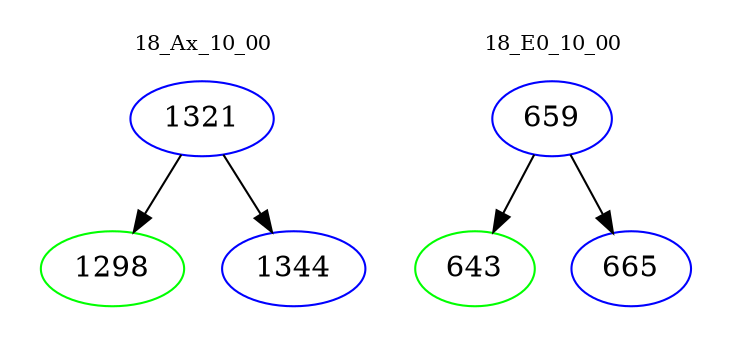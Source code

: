 digraph{
subgraph cluster_0 {
color = white
label = "18_Ax_10_00";
fontsize=10;
T0_1321 [label="1321", color="blue"]
T0_1321 -> T0_1298 [color="black"]
T0_1298 [label="1298", color="green"]
T0_1321 -> T0_1344 [color="black"]
T0_1344 [label="1344", color="blue"]
}
subgraph cluster_1 {
color = white
label = "18_E0_10_00";
fontsize=10;
T1_659 [label="659", color="blue"]
T1_659 -> T1_643 [color="black"]
T1_643 [label="643", color="green"]
T1_659 -> T1_665 [color="black"]
T1_665 [label="665", color="blue"]
}
}
